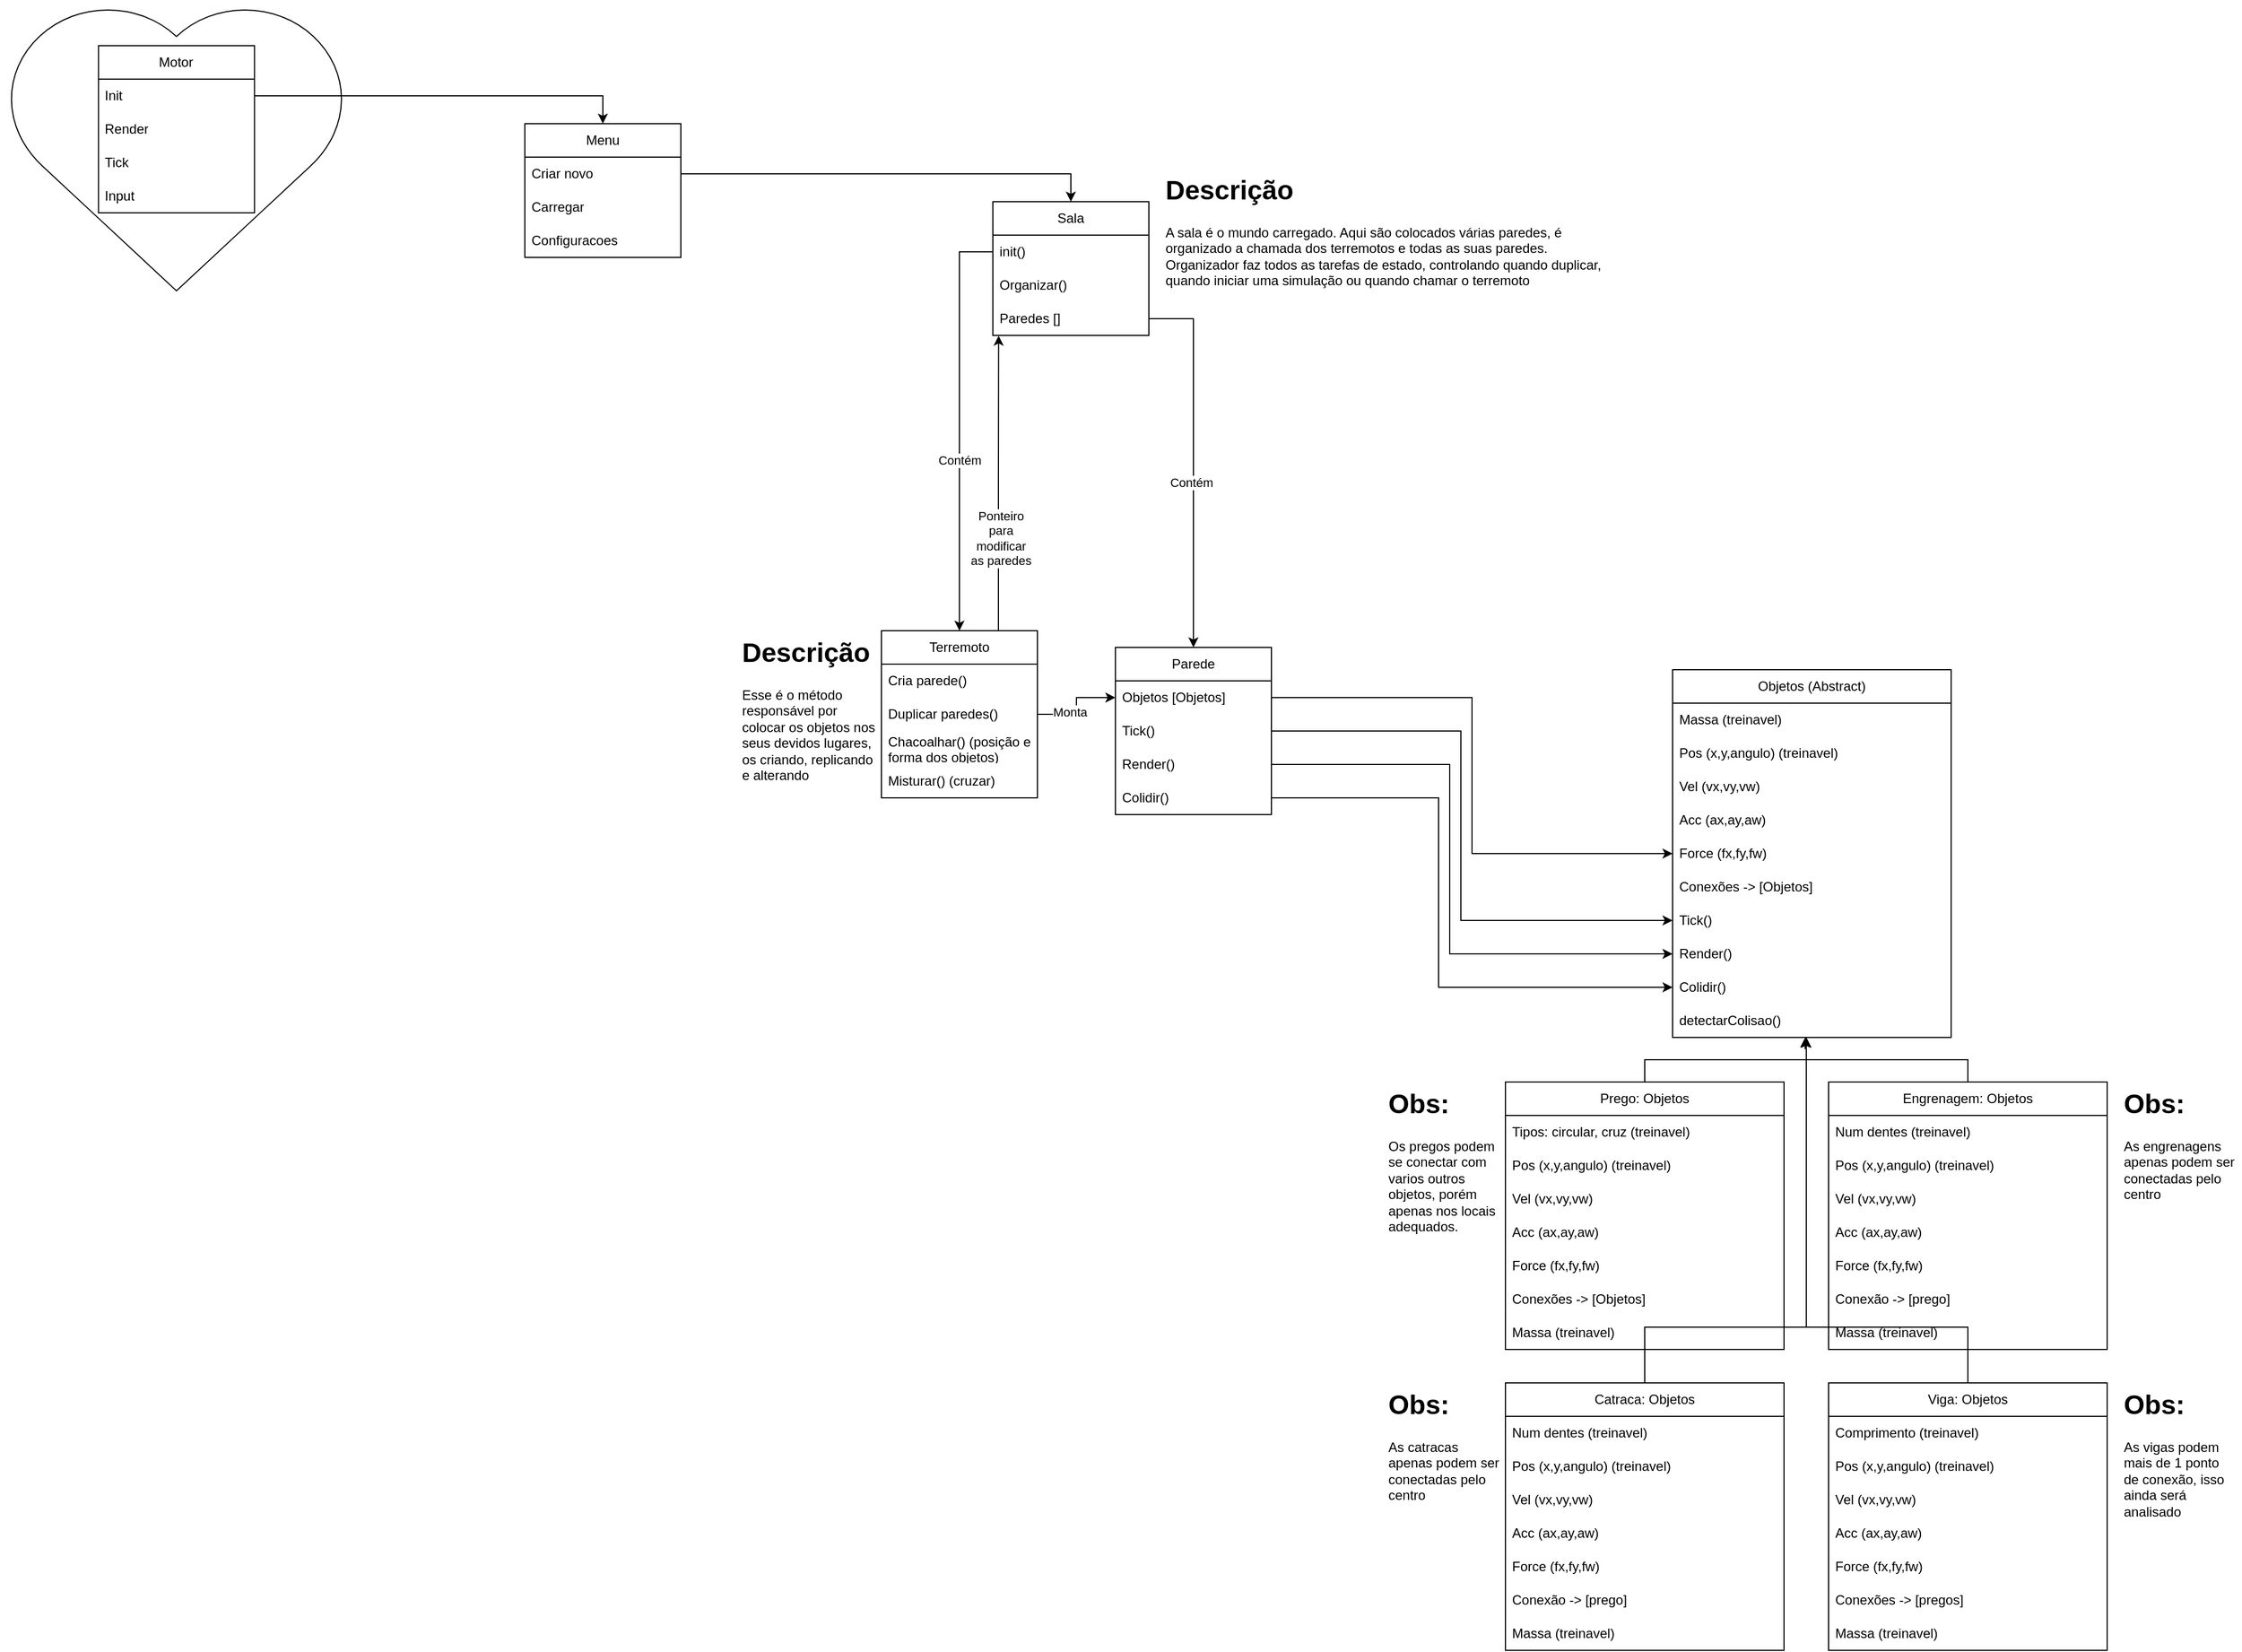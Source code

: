 <mxfile>
    <diagram id="ZBSYIIKbhlf7-BOkclBH" name="Página-1">
        <mxGraphModel dx="2560" dy="1508" grid="1" gridSize="10" guides="1" tooltips="1" connect="1" arrows="1" fold="1" page="1" pageScale="1" pageWidth="827" pageHeight="1169" math="0" shadow="0">
            <root>
                <mxCell id="0"/>
                <mxCell id="1" parent="0"/>
                <mxCell id="LWmrFQZ2lta0G_bOD1Ji-61" style="edgeStyle=orthogonalEdgeStyle;rounded=0;orthogonalLoop=1;jettySize=auto;html=1;" parent="1" source="LWmrFQZ2lta0G_bOD1Ji-2" target="9" edge="1">
                    <mxGeometry relative="1" as="geometry">
                        <Array as="points">
                            <mxPoint x="525" y="430"/>
                            <mxPoint x="380" y="430"/>
                        </Array>
                    </mxGeometry>
                </mxCell>
                <mxCell id="LWmrFQZ2lta0G_bOD1Ji-2" value="Engrenagem: Objetos" style="swimlane;fontStyle=0;childLayout=stackLayout;horizontal=1;startSize=30;horizontalStack=0;resizeParent=1;resizeParentMax=0;resizeLast=0;collapsible=1;marginBottom=0;whiteSpace=wrap;html=1;" parent="1" vertex="1">
                    <mxGeometry x="400" y="450" width="250" height="240" as="geometry"/>
                </mxCell>
                <mxCell id="LWmrFQZ2lta0G_bOD1Ji-3" value="&lt;div&gt;Num dentes (treinavel)&lt;br&gt;&lt;/div&gt;" style="text;strokeColor=none;fillColor=none;align=left;verticalAlign=middle;spacingLeft=4;spacingRight=4;overflow=hidden;points=[[0,0.5],[1,0.5]];portConstraint=eastwest;rotatable=0;whiteSpace=wrap;html=1;" parent="LWmrFQZ2lta0G_bOD1Ji-2" vertex="1">
                    <mxGeometry y="30" width="250" height="30" as="geometry"/>
                </mxCell>
                <mxCell id="LWmrFQZ2lta0G_bOD1Ji-4" value="Pos (x,y,angulo) (treinavel)" style="text;strokeColor=none;fillColor=none;align=left;verticalAlign=middle;spacingLeft=4;spacingRight=4;overflow=hidden;points=[[0,0.5],[1,0.5]];portConstraint=eastwest;rotatable=0;whiteSpace=wrap;html=1;" parent="LWmrFQZ2lta0G_bOD1Ji-2" vertex="1">
                    <mxGeometry y="60" width="250" height="30" as="geometry"/>
                </mxCell>
                <mxCell id="LWmrFQZ2lta0G_bOD1Ji-7" value="Vel (vx,vy,vw)" style="text;strokeColor=none;fillColor=none;align=left;verticalAlign=middle;spacingLeft=4;spacingRight=4;overflow=hidden;points=[[0,0.5],[1,0.5]];portConstraint=eastwest;rotatable=0;whiteSpace=wrap;html=1;" parent="LWmrFQZ2lta0G_bOD1Ji-2" vertex="1">
                    <mxGeometry y="90" width="250" height="30" as="geometry"/>
                </mxCell>
                <mxCell id="LWmrFQZ2lta0G_bOD1Ji-8" value="Acc (ax,ay,aw)" style="text;strokeColor=none;fillColor=none;align=left;verticalAlign=middle;spacingLeft=4;spacingRight=4;overflow=hidden;points=[[0,0.5],[1,0.5]];portConstraint=eastwest;rotatable=0;whiteSpace=wrap;html=1;" parent="LWmrFQZ2lta0G_bOD1Ji-2" vertex="1">
                    <mxGeometry y="120" width="250" height="30" as="geometry"/>
                </mxCell>
                <mxCell id="5" value="Force (fx,fy,fw)" style="text;strokeColor=none;fillColor=none;align=left;verticalAlign=middle;spacingLeft=4;spacingRight=4;overflow=hidden;points=[[0,0.5],[1,0.5]];portConstraint=eastwest;rotatable=0;whiteSpace=wrap;html=1;" parent="LWmrFQZ2lta0G_bOD1Ji-2" vertex="1">
                    <mxGeometry y="150" width="250" height="30" as="geometry"/>
                </mxCell>
                <mxCell id="LWmrFQZ2lta0G_bOD1Ji-17" value="Conexão -&amp;gt; [prego]" style="text;strokeColor=none;fillColor=none;align=left;verticalAlign=middle;spacingLeft=4;spacingRight=4;overflow=hidden;points=[[0,0.5],[1,0.5]];portConstraint=eastwest;rotatable=0;whiteSpace=wrap;html=1;" parent="LWmrFQZ2lta0G_bOD1Ji-2" vertex="1">
                    <mxGeometry y="180" width="250" height="30" as="geometry"/>
                </mxCell>
                <mxCell id="LWmrFQZ2lta0G_bOD1Ji-35" value="Massa (treinavel)" style="text;strokeColor=none;fillColor=none;align=left;verticalAlign=middle;spacingLeft=4;spacingRight=4;overflow=hidden;points=[[0,0.5],[1,0.5]];portConstraint=eastwest;rotatable=0;whiteSpace=wrap;html=1;" parent="LWmrFQZ2lta0G_bOD1Ji-2" vertex="1">
                    <mxGeometry y="210" width="250" height="30" as="geometry"/>
                </mxCell>
                <mxCell id="LWmrFQZ2lta0G_bOD1Ji-6" value="&lt;h1&gt;Obs:&lt;/h1&gt;&lt;div&gt;As engrenagens apenas podem ser conectadas pelo centro&lt;br&gt;&lt;/div&gt;" style="text;html=1;strokeColor=none;fillColor=none;spacing=5;spacingTop=-20;whiteSpace=wrap;overflow=hidden;rounded=0;" parent="1" vertex="1">
                    <mxGeometry x="660" y="450" width="110" height="120" as="geometry"/>
                </mxCell>
                <mxCell id="LWmrFQZ2lta0G_bOD1Ji-60" style="edgeStyle=orthogonalEdgeStyle;rounded=0;orthogonalLoop=1;jettySize=auto;html=1;" parent="1" source="LWmrFQZ2lta0G_bOD1Ji-9" target="9" edge="1">
                    <mxGeometry relative="1" as="geometry">
                        <Array as="points">
                            <mxPoint x="235" y="430"/>
                            <mxPoint x="380" y="430"/>
                        </Array>
                        <mxPoint x="380" y="410" as="targetPoint"/>
                    </mxGeometry>
                </mxCell>
                <mxCell id="LWmrFQZ2lta0G_bOD1Ji-9" value="Prego: Objetos" style="swimlane;fontStyle=0;childLayout=stackLayout;horizontal=1;startSize=30;horizontalStack=0;resizeParent=1;resizeParentMax=0;resizeLast=0;collapsible=1;marginBottom=0;whiteSpace=wrap;html=1;" parent="1" vertex="1">
                    <mxGeometry x="110" y="450" width="250" height="240" as="geometry"/>
                </mxCell>
                <mxCell id="LWmrFQZ2lta0G_bOD1Ji-10" value="&lt;div&gt;Tipos: circular, cruz (treinavel)&lt;br&gt;&lt;/div&gt;" style="text;strokeColor=none;fillColor=none;align=left;verticalAlign=middle;spacingLeft=4;spacingRight=4;overflow=hidden;points=[[0,0.5],[1,0.5]];portConstraint=eastwest;rotatable=0;whiteSpace=wrap;html=1;" parent="LWmrFQZ2lta0G_bOD1Ji-9" vertex="1">
                    <mxGeometry y="30" width="250" height="30" as="geometry"/>
                </mxCell>
                <mxCell id="LWmrFQZ2lta0G_bOD1Ji-11" value="Pos (x,y,angulo) (treinavel)" style="text;strokeColor=none;fillColor=none;align=left;verticalAlign=middle;spacingLeft=4;spacingRight=4;overflow=hidden;points=[[0,0.5],[1,0.5]];portConstraint=eastwest;rotatable=0;whiteSpace=wrap;html=1;" parent="LWmrFQZ2lta0G_bOD1Ji-9" vertex="1">
                    <mxGeometry y="60" width="250" height="30" as="geometry"/>
                </mxCell>
                <mxCell id="LWmrFQZ2lta0G_bOD1Ji-13" value="Vel (vx,vy,vw)" style="text;strokeColor=none;fillColor=none;align=left;verticalAlign=middle;spacingLeft=4;spacingRight=4;overflow=hidden;points=[[0,0.5],[1,0.5]];portConstraint=eastwest;rotatable=0;whiteSpace=wrap;html=1;" parent="LWmrFQZ2lta0G_bOD1Ji-9" vertex="1">
                    <mxGeometry y="90" width="250" height="30" as="geometry"/>
                </mxCell>
                <mxCell id="LWmrFQZ2lta0G_bOD1Ji-14" value="Acc (ax,ay,aw)" style="text;strokeColor=none;fillColor=none;align=left;verticalAlign=middle;spacingLeft=4;spacingRight=4;overflow=hidden;points=[[0,0.5],[1,0.5]];portConstraint=eastwest;rotatable=0;whiteSpace=wrap;html=1;" parent="LWmrFQZ2lta0G_bOD1Ji-9" vertex="1">
                    <mxGeometry y="120" width="250" height="30" as="geometry"/>
                </mxCell>
                <mxCell id="6" value="Force (fx,fy,fw)" style="text;strokeColor=none;fillColor=none;align=left;verticalAlign=middle;spacingLeft=4;spacingRight=4;overflow=hidden;points=[[0,0.5],[1,0.5]];portConstraint=eastwest;rotatable=0;whiteSpace=wrap;html=1;" parent="LWmrFQZ2lta0G_bOD1Ji-9" vertex="1">
                    <mxGeometry y="150" width="250" height="30" as="geometry"/>
                </mxCell>
                <mxCell id="LWmrFQZ2lta0G_bOD1Ji-18" value="Conexões -&amp;gt; [Objetos]" style="text;strokeColor=none;fillColor=none;align=left;verticalAlign=middle;spacingLeft=4;spacingRight=4;overflow=hidden;points=[[0,0.5],[1,0.5]];portConstraint=eastwest;rotatable=0;whiteSpace=wrap;html=1;" parent="LWmrFQZ2lta0G_bOD1Ji-9" vertex="1">
                    <mxGeometry y="180" width="250" height="30" as="geometry"/>
                </mxCell>
                <mxCell id="LWmrFQZ2lta0G_bOD1Ji-34" value="Massa (treinavel)" style="text;strokeColor=none;fillColor=none;align=left;verticalAlign=middle;spacingLeft=4;spacingRight=4;overflow=hidden;points=[[0,0.5],[1,0.5]];portConstraint=eastwest;rotatable=0;whiteSpace=wrap;html=1;" parent="LWmrFQZ2lta0G_bOD1Ji-9" vertex="1">
                    <mxGeometry y="210" width="250" height="30" as="geometry"/>
                </mxCell>
                <mxCell id="LWmrFQZ2lta0G_bOD1Ji-15" value="&lt;h1&gt;Obs:&lt;/h1&gt;&lt;div&gt;Os pregos podem se conectar com varios outros objetos, porém apenas nos locais adequados.&lt;br&gt;&lt;/div&gt;" style="text;html=1;strokeColor=none;fillColor=none;spacing=5;spacingTop=-20;whiteSpace=wrap;overflow=hidden;rounded=0;" parent="1" vertex="1">
                    <mxGeometry y="450" width="110" height="160" as="geometry"/>
                </mxCell>
                <mxCell id="LWmrFQZ2lta0G_bOD1Ji-62" style="edgeStyle=orthogonalEdgeStyle;rounded=0;orthogonalLoop=1;jettySize=auto;html=1;exitX=0.5;exitY=0;exitDx=0;exitDy=0;" parent="1" source="LWmrFQZ2lta0G_bOD1Ji-19" target="9" edge="1">
                    <mxGeometry relative="1" as="geometry">
                        <Array as="points">
                            <mxPoint x="525" y="670"/>
                            <mxPoint x="380" y="670"/>
                        </Array>
                        <mxPoint x="380" y="440" as="targetPoint"/>
                    </mxGeometry>
                </mxCell>
                <mxCell id="LWmrFQZ2lta0G_bOD1Ji-19" value="Viga: Objetos" style="swimlane;fontStyle=0;childLayout=stackLayout;horizontal=1;startSize=30;horizontalStack=0;resizeParent=1;resizeParentMax=0;resizeLast=0;collapsible=1;marginBottom=0;whiteSpace=wrap;html=1;" parent="1" vertex="1">
                    <mxGeometry x="400" y="720" width="250" height="240" as="geometry"/>
                </mxCell>
                <mxCell id="LWmrFQZ2lta0G_bOD1Ji-20" value="&lt;div&gt;Comprimento (treinavel)&lt;br&gt;&lt;/div&gt;" style="text;strokeColor=none;fillColor=none;align=left;verticalAlign=middle;spacingLeft=4;spacingRight=4;overflow=hidden;points=[[0,0.5],[1,0.5]];portConstraint=eastwest;rotatable=0;whiteSpace=wrap;html=1;" parent="LWmrFQZ2lta0G_bOD1Ji-19" vertex="1">
                    <mxGeometry y="30" width="250" height="30" as="geometry"/>
                </mxCell>
                <mxCell id="LWmrFQZ2lta0G_bOD1Ji-21" value="Pos (x,y,angulo) (treinavel)" style="text;strokeColor=none;fillColor=none;align=left;verticalAlign=middle;spacingLeft=4;spacingRight=4;overflow=hidden;points=[[0,0.5],[1,0.5]];portConstraint=eastwest;rotatable=0;whiteSpace=wrap;html=1;" parent="LWmrFQZ2lta0G_bOD1Ji-19" vertex="1">
                    <mxGeometry y="60" width="250" height="30" as="geometry"/>
                </mxCell>
                <mxCell id="LWmrFQZ2lta0G_bOD1Ji-23" value="Vel (vx,vy,vw)" style="text;strokeColor=none;fillColor=none;align=left;verticalAlign=middle;spacingLeft=4;spacingRight=4;overflow=hidden;points=[[0,0.5],[1,0.5]];portConstraint=eastwest;rotatable=0;whiteSpace=wrap;html=1;" parent="LWmrFQZ2lta0G_bOD1Ji-19" vertex="1">
                    <mxGeometry y="90" width="250" height="30" as="geometry"/>
                </mxCell>
                <mxCell id="LWmrFQZ2lta0G_bOD1Ji-24" value="Acc (ax,ay,aw)" style="text;strokeColor=none;fillColor=none;align=left;verticalAlign=middle;spacingLeft=4;spacingRight=4;overflow=hidden;points=[[0,0.5],[1,0.5]];portConstraint=eastwest;rotatable=0;whiteSpace=wrap;html=1;" parent="LWmrFQZ2lta0G_bOD1Ji-19" vertex="1">
                    <mxGeometry y="120" width="250" height="30" as="geometry"/>
                </mxCell>
                <mxCell id="8" value="Force (fx,fy,fw)" style="text;strokeColor=none;fillColor=none;align=left;verticalAlign=middle;spacingLeft=4;spacingRight=4;overflow=hidden;points=[[0,0.5],[1,0.5]];portConstraint=eastwest;rotatable=0;whiteSpace=wrap;html=1;" parent="LWmrFQZ2lta0G_bOD1Ji-19" vertex="1">
                    <mxGeometry y="150" width="250" height="30" as="geometry"/>
                </mxCell>
                <mxCell id="LWmrFQZ2lta0G_bOD1Ji-25" value="Conexões -&amp;gt; [pregos]" style="text;strokeColor=none;fillColor=none;align=left;verticalAlign=middle;spacingLeft=4;spacingRight=4;overflow=hidden;points=[[0,0.5],[1,0.5]];portConstraint=eastwest;rotatable=0;whiteSpace=wrap;html=1;" parent="LWmrFQZ2lta0G_bOD1Ji-19" vertex="1">
                    <mxGeometry y="180" width="250" height="30" as="geometry"/>
                </mxCell>
                <mxCell id="LWmrFQZ2lta0G_bOD1Ji-37" value="Massa (treinavel)" style="text;strokeColor=none;fillColor=none;align=left;verticalAlign=middle;spacingLeft=4;spacingRight=4;overflow=hidden;points=[[0,0.5],[1,0.5]];portConstraint=eastwest;rotatable=0;whiteSpace=wrap;html=1;" parent="LWmrFQZ2lta0G_bOD1Ji-19" vertex="1">
                    <mxGeometry y="210" width="250" height="30" as="geometry"/>
                </mxCell>
                <mxCell id="LWmrFQZ2lta0G_bOD1Ji-26" value="&lt;h1&gt;Obs:&lt;/h1&gt;&lt;div&gt;As vigas podem mais de 1 ponto de conexão, isso ainda será analisado&lt;br&gt;&lt;/div&gt;" style="text;html=1;strokeColor=none;fillColor=none;spacing=5;spacingTop=-20;whiteSpace=wrap;overflow=hidden;rounded=0;" parent="1" vertex="1">
                    <mxGeometry x="660" y="720" width="110" height="120" as="geometry"/>
                </mxCell>
                <mxCell id="LWmrFQZ2lta0G_bOD1Ji-63" style="edgeStyle=orthogonalEdgeStyle;rounded=0;orthogonalLoop=1;jettySize=auto;html=1;exitX=0.5;exitY=0;exitDx=0;exitDy=0;" parent="1" source="LWmrFQZ2lta0G_bOD1Ji-27" target="9" edge="1">
                    <mxGeometry relative="1" as="geometry">
                        <Array as="points">
                            <mxPoint x="235" y="670"/>
                            <mxPoint x="380" y="670"/>
                            <mxPoint x="380" y="420"/>
                            <mxPoint x="379" y="420"/>
                        </Array>
                    </mxGeometry>
                </mxCell>
                <mxCell id="LWmrFQZ2lta0G_bOD1Ji-27" value="Catraca: Objetos" style="swimlane;fontStyle=0;childLayout=stackLayout;horizontal=1;startSize=30;horizontalStack=0;resizeParent=1;resizeParentMax=0;resizeLast=0;collapsible=1;marginBottom=0;whiteSpace=wrap;html=1;" parent="1" vertex="1">
                    <mxGeometry x="110" y="720" width="250" height="240" as="geometry"/>
                </mxCell>
                <mxCell id="LWmrFQZ2lta0G_bOD1Ji-28" value="&lt;div&gt;Num dentes (treinavel)&lt;br&gt;&lt;/div&gt;" style="text;strokeColor=none;fillColor=none;align=left;verticalAlign=middle;spacingLeft=4;spacingRight=4;overflow=hidden;points=[[0,0.5],[1,0.5]];portConstraint=eastwest;rotatable=0;whiteSpace=wrap;html=1;" parent="LWmrFQZ2lta0G_bOD1Ji-27" vertex="1">
                    <mxGeometry y="30" width="250" height="30" as="geometry"/>
                </mxCell>
                <mxCell id="LWmrFQZ2lta0G_bOD1Ji-29" value="Pos (x,y,angulo) (treinavel)" style="text;strokeColor=none;fillColor=none;align=left;verticalAlign=middle;spacingLeft=4;spacingRight=4;overflow=hidden;points=[[0,0.5],[1,0.5]];portConstraint=eastwest;rotatable=0;whiteSpace=wrap;html=1;" parent="LWmrFQZ2lta0G_bOD1Ji-27" vertex="1">
                    <mxGeometry y="60" width="250" height="30" as="geometry"/>
                </mxCell>
                <mxCell id="LWmrFQZ2lta0G_bOD1Ji-30" value="Vel (vx,vy,vw)" style="text;strokeColor=none;fillColor=none;align=left;verticalAlign=middle;spacingLeft=4;spacingRight=4;overflow=hidden;points=[[0,0.5],[1,0.5]];portConstraint=eastwest;rotatable=0;whiteSpace=wrap;html=1;" parent="LWmrFQZ2lta0G_bOD1Ji-27" vertex="1">
                    <mxGeometry y="90" width="250" height="30" as="geometry"/>
                </mxCell>
                <mxCell id="LWmrFQZ2lta0G_bOD1Ji-31" value="Acc (ax,ay,aw)" style="text;strokeColor=none;fillColor=none;align=left;verticalAlign=middle;spacingLeft=4;spacingRight=4;overflow=hidden;points=[[0,0.5],[1,0.5]];portConstraint=eastwest;rotatable=0;whiteSpace=wrap;html=1;" parent="LWmrFQZ2lta0G_bOD1Ji-27" vertex="1">
                    <mxGeometry y="120" width="250" height="30" as="geometry"/>
                </mxCell>
                <mxCell id="7" value="Force (fx,fy,fw)" style="text;strokeColor=none;fillColor=none;align=left;verticalAlign=middle;spacingLeft=4;spacingRight=4;overflow=hidden;points=[[0,0.5],[1,0.5]];portConstraint=eastwest;rotatable=0;whiteSpace=wrap;html=1;" parent="LWmrFQZ2lta0G_bOD1Ji-27" vertex="1">
                    <mxGeometry y="150" width="250" height="30" as="geometry"/>
                </mxCell>
                <mxCell id="LWmrFQZ2lta0G_bOD1Ji-32" value="Conexão -&amp;gt; [prego]" style="text;strokeColor=none;fillColor=none;align=left;verticalAlign=middle;spacingLeft=4;spacingRight=4;overflow=hidden;points=[[0,0.5],[1,0.5]];portConstraint=eastwest;rotatable=0;whiteSpace=wrap;html=1;" parent="LWmrFQZ2lta0G_bOD1Ji-27" vertex="1">
                    <mxGeometry y="180" width="250" height="30" as="geometry"/>
                </mxCell>
                <mxCell id="LWmrFQZ2lta0G_bOD1Ji-38" value="Massa (treinavel)" style="text;strokeColor=none;fillColor=none;align=left;verticalAlign=middle;spacingLeft=4;spacingRight=4;overflow=hidden;points=[[0,0.5],[1,0.5]];portConstraint=eastwest;rotatable=0;whiteSpace=wrap;html=1;" parent="LWmrFQZ2lta0G_bOD1Ji-27" vertex="1">
                    <mxGeometry y="210" width="250" height="30" as="geometry"/>
                </mxCell>
                <mxCell id="LWmrFQZ2lta0G_bOD1Ji-33" value="&lt;h1&gt;Obs:&lt;/h1&gt;&lt;div&gt;As catracas apenas podem ser conectadas pelo centro&lt;/div&gt;" style="text;html=1;strokeColor=none;fillColor=none;spacing=5;spacingTop=-20;whiteSpace=wrap;overflow=hidden;rounded=0;" parent="1" vertex="1">
                    <mxGeometry y="720" width="110" height="120" as="geometry"/>
                </mxCell>
                <mxCell id="LWmrFQZ2lta0G_bOD1Ji-40" value=" Objetos (Abstract)" style="swimlane;fontStyle=0;childLayout=stackLayout;horizontal=1;startSize=30;horizontalStack=0;resizeParent=1;resizeParentMax=0;resizeLast=0;collapsible=1;marginBottom=0;whiteSpace=wrap;html=1;" parent="1" vertex="1">
                    <mxGeometry x="260" y="80" width="250" height="330" as="geometry"/>
                </mxCell>
                <mxCell id="LWmrFQZ2lta0G_bOD1Ji-41" value="Massa (treinavel)" style="text;strokeColor=none;fillColor=none;align=left;verticalAlign=middle;spacingLeft=4;spacingRight=4;overflow=hidden;points=[[0,0.5],[1,0.5]];portConstraint=eastwest;rotatable=0;whiteSpace=wrap;html=1;" parent="LWmrFQZ2lta0G_bOD1Ji-40" vertex="1">
                    <mxGeometry y="30" width="250" height="30" as="geometry"/>
                </mxCell>
                <mxCell id="LWmrFQZ2lta0G_bOD1Ji-42" value="Pos (x,y,angulo) (treinavel)" style="text;strokeColor=none;fillColor=none;align=left;verticalAlign=middle;spacingLeft=4;spacingRight=4;overflow=hidden;points=[[0,0.5],[1,0.5]];portConstraint=eastwest;rotatable=0;whiteSpace=wrap;html=1;" parent="LWmrFQZ2lta0G_bOD1Ji-40" vertex="1">
                    <mxGeometry y="60" width="250" height="30" as="geometry"/>
                </mxCell>
                <mxCell id="LWmrFQZ2lta0G_bOD1Ji-43" value="Vel (vx,vy,vw)" style="text;strokeColor=none;fillColor=none;align=left;verticalAlign=middle;spacingLeft=4;spacingRight=4;overflow=hidden;points=[[0,0.5],[1,0.5]];portConstraint=eastwest;rotatable=0;whiteSpace=wrap;html=1;" parent="LWmrFQZ2lta0G_bOD1Ji-40" vertex="1">
                    <mxGeometry y="90" width="250" height="30" as="geometry"/>
                </mxCell>
                <mxCell id="LWmrFQZ2lta0G_bOD1Ji-44" value="Acc (ax,ay,aw)" style="text;strokeColor=none;fillColor=none;align=left;verticalAlign=middle;spacingLeft=4;spacingRight=4;overflow=hidden;points=[[0,0.5],[1,0.5]];portConstraint=eastwest;rotatable=0;whiteSpace=wrap;html=1;" parent="LWmrFQZ2lta0G_bOD1Ji-40" vertex="1">
                    <mxGeometry y="120" width="250" height="30" as="geometry"/>
                </mxCell>
                <mxCell id="4" value="Force (fx,fy,fw)" style="text;strokeColor=none;fillColor=none;align=left;verticalAlign=middle;spacingLeft=4;spacingRight=4;overflow=hidden;points=[[0,0.5],[1,0.5]];portConstraint=eastwest;rotatable=0;whiteSpace=wrap;html=1;" parent="LWmrFQZ2lta0G_bOD1Ji-40" vertex="1">
                    <mxGeometry y="150" width="250" height="30" as="geometry"/>
                </mxCell>
                <mxCell id="LWmrFQZ2lta0G_bOD1Ji-45" value="Conexões -&amp;gt; [Objetos]" style="text;strokeColor=none;fillColor=none;align=left;verticalAlign=middle;spacingLeft=4;spacingRight=4;overflow=hidden;points=[[0,0.5],[1,0.5]];portConstraint=eastwest;rotatable=0;whiteSpace=wrap;html=1;" parent="LWmrFQZ2lta0G_bOD1Ji-40" vertex="1">
                    <mxGeometry y="180" width="250" height="30" as="geometry"/>
                </mxCell>
                <mxCell id="LWmrFQZ2lta0G_bOD1Ji-47" value="Tick()" style="text;strokeColor=none;fillColor=none;align=left;verticalAlign=middle;spacingLeft=4;spacingRight=4;overflow=hidden;points=[[0,0.5],[1,0.5]];portConstraint=eastwest;rotatable=0;whiteSpace=wrap;html=1;" parent="LWmrFQZ2lta0G_bOD1Ji-40" vertex="1">
                    <mxGeometry y="210" width="250" height="30" as="geometry"/>
                </mxCell>
                <mxCell id="LWmrFQZ2lta0G_bOD1Ji-48" value="Render()" style="text;strokeColor=none;fillColor=none;align=left;verticalAlign=middle;spacingLeft=4;spacingRight=4;overflow=hidden;points=[[0,0.5],[1,0.5]];portConstraint=eastwest;rotatable=0;whiteSpace=wrap;html=1;" parent="LWmrFQZ2lta0G_bOD1Ji-40" vertex="1">
                    <mxGeometry y="240" width="250" height="30" as="geometry"/>
                </mxCell>
                <mxCell id="LWmrFQZ2lta0G_bOD1Ji-49" value="Colidir()" style="text;strokeColor=none;fillColor=none;align=left;verticalAlign=middle;spacingLeft=4;spacingRight=4;overflow=hidden;points=[[0,0.5],[1,0.5]];portConstraint=eastwest;rotatable=0;whiteSpace=wrap;html=1;" parent="LWmrFQZ2lta0G_bOD1Ji-40" vertex="1">
                    <mxGeometry y="270" width="250" height="30" as="geometry"/>
                </mxCell>
                <mxCell id="9" value="detectarColisao()" style="text;strokeColor=none;fillColor=none;align=left;verticalAlign=middle;spacingLeft=4;spacingRight=4;overflow=hidden;points=[[0,0.5],[1,0.5]];portConstraint=eastwest;rotatable=0;whiteSpace=wrap;html=1;" vertex="1" parent="LWmrFQZ2lta0G_bOD1Ji-40">
                    <mxGeometry y="300" width="250" height="30" as="geometry"/>
                </mxCell>
                <mxCell id="LWmrFQZ2lta0G_bOD1Ji-50" value="Parede" style="swimlane;fontStyle=0;childLayout=stackLayout;horizontal=1;startSize=30;horizontalStack=0;resizeParent=1;resizeParentMax=0;resizeLast=0;collapsible=1;marginBottom=0;whiteSpace=wrap;html=1;" parent="1" vertex="1">
                    <mxGeometry x="-240" y="60" width="140" height="150" as="geometry"/>
                </mxCell>
                <mxCell id="LWmrFQZ2lta0G_bOD1Ji-51" value="Objetos [Objetos]" style="text;strokeColor=none;fillColor=none;align=left;verticalAlign=middle;spacingLeft=4;spacingRight=4;overflow=hidden;points=[[0,0.5],[1,0.5]];portConstraint=eastwest;rotatable=0;whiteSpace=wrap;html=1;" parent="LWmrFQZ2lta0G_bOD1Ji-50" vertex="1">
                    <mxGeometry y="30" width="140" height="30" as="geometry"/>
                </mxCell>
                <mxCell id="LWmrFQZ2lta0G_bOD1Ji-52" value="Tick()" style="text;strokeColor=none;fillColor=none;align=left;verticalAlign=middle;spacingLeft=4;spacingRight=4;overflow=hidden;points=[[0,0.5],[1,0.5]];portConstraint=eastwest;rotatable=0;whiteSpace=wrap;html=1;" parent="LWmrFQZ2lta0G_bOD1Ji-50" vertex="1">
                    <mxGeometry y="60" width="140" height="30" as="geometry"/>
                </mxCell>
                <mxCell id="LWmrFQZ2lta0G_bOD1Ji-53" value="Render()" style="text;strokeColor=none;fillColor=none;align=left;verticalAlign=middle;spacingLeft=4;spacingRight=4;overflow=hidden;points=[[0,0.5],[1,0.5]];portConstraint=eastwest;rotatable=0;whiteSpace=wrap;html=1;" parent="LWmrFQZ2lta0G_bOD1Ji-50" vertex="1">
                    <mxGeometry y="90" width="140" height="30" as="geometry"/>
                </mxCell>
                <mxCell id="LWmrFQZ2lta0G_bOD1Ji-55" value="Colidir()" style="text;strokeColor=none;fillColor=none;align=left;verticalAlign=middle;spacingLeft=4;spacingRight=4;overflow=hidden;points=[[0,0.5],[1,0.5]];portConstraint=eastwest;rotatable=0;whiteSpace=wrap;html=1;" parent="LWmrFQZ2lta0G_bOD1Ji-50" vertex="1">
                    <mxGeometry y="120" width="140" height="30" as="geometry"/>
                </mxCell>
                <mxCell id="LWmrFQZ2lta0G_bOD1Ji-56" style="edgeStyle=orthogonalEdgeStyle;rounded=0;orthogonalLoop=1;jettySize=auto;html=1;" parent="1" source="LWmrFQZ2lta0G_bOD1Ji-51" target="LWmrFQZ2lta0G_bOD1Ji-40" edge="1">
                    <mxGeometry relative="1" as="geometry"/>
                </mxCell>
                <mxCell id="LWmrFQZ2lta0G_bOD1Ji-57" style="edgeStyle=orthogonalEdgeStyle;rounded=0;orthogonalLoop=1;jettySize=auto;html=1;" parent="1" source="LWmrFQZ2lta0G_bOD1Ji-52" target="LWmrFQZ2lta0G_bOD1Ji-47" edge="1">
                    <mxGeometry relative="1" as="geometry">
                        <Array as="points">
                            <mxPoint x="70" y="135"/>
                            <mxPoint x="70" y="305"/>
                        </Array>
                    </mxGeometry>
                </mxCell>
                <mxCell id="LWmrFQZ2lta0G_bOD1Ji-58" style="edgeStyle=orthogonalEdgeStyle;rounded=0;orthogonalLoop=1;jettySize=auto;html=1;entryX=0;entryY=0.5;entryDx=0;entryDy=0;" parent="1" source="LWmrFQZ2lta0G_bOD1Ji-53" target="LWmrFQZ2lta0G_bOD1Ji-48" edge="1">
                    <mxGeometry relative="1" as="geometry">
                        <Array as="points">
                            <mxPoint x="60" y="165"/>
                            <mxPoint x="60" y="335"/>
                        </Array>
                    </mxGeometry>
                </mxCell>
                <mxCell id="LWmrFQZ2lta0G_bOD1Ji-59" style="edgeStyle=orthogonalEdgeStyle;rounded=0;orthogonalLoop=1;jettySize=auto;html=1;entryX=0;entryY=0.5;entryDx=0;entryDy=0;" parent="1" source="LWmrFQZ2lta0G_bOD1Ji-55" target="LWmrFQZ2lta0G_bOD1Ji-49" edge="1">
                    <mxGeometry relative="1" as="geometry">
                        <Array as="points">
                            <mxPoint x="50" y="195"/>
                            <mxPoint x="50" y="365"/>
                        </Array>
                    </mxGeometry>
                </mxCell>
                <mxCell id="LWmrFQZ2lta0G_bOD1Ji-69" style="edgeStyle=orthogonalEdgeStyle;rounded=0;orthogonalLoop=1;jettySize=auto;html=1;entryX=0;entryY=0.5;entryDx=0;entryDy=0;" parent="1" source="LWmrFQZ2lta0G_bOD1Ji-65" target="LWmrFQZ2lta0G_bOD1Ji-51" edge="1">
                    <mxGeometry relative="1" as="geometry"/>
                </mxCell>
                <mxCell id="iTmdULyDloZxA0Z17608-20" value="Monta" style="edgeLabel;html=1;align=center;verticalAlign=middle;resizable=0;points=[];" parent="LWmrFQZ2lta0G_bOD1Ji-69" vertex="1" connectable="0">
                    <mxGeometry x="-0.327" y="2" relative="1" as="geometry">
                        <mxPoint as="offset"/>
                    </mxGeometry>
                </mxCell>
                <mxCell id="LWmrFQZ2lta0G_bOD1Ji-65" value="Terremoto" style="swimlane;fontStyle=0;childLayout=stackLayout;horizontal=1;startSize=30;horizontalStack=0;resizeParent=1;resizeParentMax=0;resizeLast=0;collapsible=1;marginBottom=0;whiteSpace=wrap;html=1;" parent="1" vertex="1">
                    <mxGeometry x="-450" y="45" width="140" height="150" as="geometry"/>
                </mxCell>
                <mxCell id="LWmrFQZ2lta0G_bOD1Ji-66" value="Cria parede()" style="text;strokeColor=none;fillColor=none;align=left;verticalAlign=middle;spacingLeft=4;spacingRight=4;overflow=hidden;points=[[0,0.5],[1,0.5]];portConstraint=eastwest;rotatable=0;whiteSpace=wrap;html=1;" parent="LWmrFQZ2lta0G_bOD1Ji-65" vertex="1">
                    <mxGeometry y="30" width="140" height="30" as="geometry"/>
                </mxCell>
                <mxCell id="LWmrFQZ2lta0G_bOD1Ji-67" value="Duplicar paredes()" style="text;strokeColor=none;fillColor=none;align=left;verticalAlign=middle;spacingLeft=4;spacingRight=4;overflow=hidden;points=[[0,0.5],[1,0.5]];portConstraint=eastwest;rotatable=0;whiteSpace=wrap;html=1;" parent="LWmrFQZ2lta0G_bOD1Ji-65" vertex="1">
                    <mxGeometry y="60" width="140" height="30" as="geometry"/>
                </mxCell>
                <mxCell id="LWmrFQZ2lta0G_bOD1Ji-68" value="Chacoalhar() (posição e forma dos objetos)" style="text;strokeColor=none;fillColor=none;align=left;verticalAlign=middle;spacingLeft=4;spacingRight=4;overflow=hidden;points=[[0,0.5],[1,0.5]];portConstraint=eastwest;rotatable=0;whiteSpace=wrap;html=1;" parent="LWmrFQZ2lta0G_bOD1Ji-65" vertex="1">
                    <mxGeometry y="90" width="140" height="30" as="geometry"/>
                </mxCell>
                <mxCell id="iTmdULyDloZxA0Z17608-27" value="Misturar() (cruzar)" style="text;strokeColor=none;fillColor=none;align=left;verticalAlign=middle;spacingLeft=4;spacingRight=4;overflow=hidden;points=[[0,0.5],[1,0.5]];portConstraint=eastwest;rotatable=0;whiteSpace=wrap;html=1;" parent="LWmrFQZ2lta0G_bOD1Ji-65" vertex="1">
                    <mxGeometry y="120" width="140" height="30" as="geometry"/>
                </mxCell>
                <mxCell id="LWmrFQZ2lta0G_bOD1Ji-70" value="&lt;h1&gt;Descrição&lt;/h1&gt;&lt;p&gt;Esse é o método responsável por colocar os objetos nos seus devidos lugares, os criando, replicando e alterando&lt;br&gt;&lt;/p&gt;" style="text;html=1;strokeColor=none;fillColor=none;spacing=5;spacingTop=-20;whiteSpace=wrap;overflow=hidden;rounded=0;" parent="1" vertex="1">
                    <mxGeometry x="-580" y="45" width="130" height="145" as="geometry"/>
                </mxCell>
                <mxCell id="iTmdULyDloZxA0Z17608-5" value="" style="verticalLabelPosition=bottom;verticalAlign=top;html=1;shape=mxgraph.basic.heart" parent="1" vertex="1">
                    <mxGeometry x="-1240" y="-520" width="314.74" height="260" as="geometry"/>
                </mxCell>
                <mxCell id="iTmdULyDloZxA0Z17608-1" value="Motor" style="swimlane;fontStyle=0;childLayout=stackLayout;horizontal=1;startSize=30;horizontalStack=0;resizeParent=1;resizeParentMax=0;resizeLast=0;collapsible=1;marginBottom=0;whiteSpace=wrap;html=1;" parent="1" vertex="1">
                    <mxGeometry x="-1152.63" y="-480" width="140" height="150" as="geometry"/>
                </mxCell>
                <mxCell id="iTmdULyDloZxA0Z17608-2" value="Init" style="text;strokeColor=none;fillColor=none;align=left;verticalAlign=middle;spacingLeft=4;spacingRight=4;overflow=hidden;points=[[0,0.5],[1,0.5]];portConstraint=eastwest;rotatable=0;whiteSpace=wrap;html=1;" parent="iTmdULyDloZxA0Z17608-1" vertex="1">
                    <mxGeometry y="30" width="140" height="30" as="geometry"/>
                </mxCell>
                <mxCell id="iTmdULyDloZxA0Z17608-3" value="Render" style="text;strokeColor=none;fillColor=none;align=left;verticalAlign=middle;spacingLeft=4;spacingRight=4;overflow=hidden;points=[[0,0.5],[1,0.5]];portConstraint=eastwest;rotatable=0;whiteSpace=wrap;html=1;" parent="iTmdULyDloZxA0Z17608-1" vertex="1">
                    <mxGeometry y="60" width="140" height="30" as="geometry"/>
                </mxCell>
                <mxCell id="iTmdULyDloZxA0Z17608-4" value="Tick" style="text;strokeColor=none;fillColor=none;align=left;verticalAlign=middle;spacingLeft=4;spacingRight=4;overflow=hidden;points=[[0,0.5],[1,0.5]];portConstraint=eastwest;rotatable=0;whiteSpace=wrap;html=1;" parent="iTmdULyDloZxA0Z17608-1" vertex="1">
                    <mxGeometry y="90" width="140" height="30" as="geometry"/>
                </mxCell>
                <mxCell id="iTmdULyDloZxA0Z17608-11" value="Input" style="text;strokeColor=none;fillColor=none;align=left;verticalAlign=middle;spacingLeft=4;spacingRight=4;overflow=hidden;points=[[0,0.5],[1,0.5]];portConstraint=eastwest;rotatable=0;whiteSpace=wrap;html=1;" parent="iTmdULyDloZxA0Z17608-1" vertex="1">
                    <mxGeometry y="120" width="140" height="30" as="geometry"/>
                </mxCell>
                <mxCell id="iTmdULyDloZxA0Z17608-6" value="Menu" style="swimlane;fontStyle=0;childLayout=stackLayout;horizontal=1;startSize=30;horizontalStack=0;resizeParent=1;resizeParentMax=0;resizeLast=0;collapsible=1;marginBottom=0;whiteSpace=wrap;html=1;" parent="1" vertex="1">
                    <mxGeometry x="-770" y="-410" width="140" height="120" as="geometry"/>
                </mxCell>
                <mxCell id="iTmdULyDloZxA0Z17608-7" value="Criar novo" style="text;strokeColor=none;fillColor=none;align=left;verticalAlign=middle;spacingLeft=4;spacingRight=4;overflow=hidden;points=[[0,0.5],[1,0.5]];portConstraint=eastwest;rotatable=0;whiteSpace=wrap;html=1;" parent="iTmdULyDloZxA0Z17608-6" vertex="1">
                    <mxGeometry y="30" width="140" height="30" as="geometry"/>
                </mxCell>
                <mxCell id="iTmdULyDloZxA0Z17608-8" value="Carregar" style="text;strokeColor=none;fillColor=none;align=left;verticalAlign=middle;spacingLeft=4;spacingRight=4;overflow=hidden;points=[[0,0.5],[1,0.5]];portConstraint=eastwest;rotatable=0;whiteSpace=wrap;html=1;" parent="iTmdULyDloZxA0Z17608-6" vertex="1">
                    <mxGeometry y="60" width="140" height="30" as="geometry"/>
                </mxCell>
                <mxCell id="iTmdULyDloZxA0Z17608-9" value="Configuracoes" style="text;strokeColor=none;fillColor=none;align=left;verticalAlign=middle;spacingLeft=4;spacingRight=4;overflow=hidden;points=[[0,0.5],[1,0.5]];portConstraint=eastwest;rotatable=0;whiteSpace=wrap;html=1;" parent="iTmdULyDloZxA0Z17608-6" vertex="1">
                    <mxGeometry y="90" width="140" height="30" as="geometry"/>
                </mxCell>
                <mxCell id="iTmdULyDloZxA0Z17608-10" style="edgeStyle=orthogonalEdgeStyle;rounded=0;orthogonalLoop=1;jettySize=auto;html=1;entryX=0.5;entryY=0;entryDx=0;entryDy=0;" parent="1" source="iTmdULyDloZxA0Z17608-2" target="iTmdULyDloZxA0Z17608-6" edge="1">
                    <mxGeometry relative="1" as="geometry"/>
                </mxCell>
                <mxCell id="iTmdULyDloZxA0Z17608-13" value="Sala" style="swimlane;fontStyle=0;childLayout=stackLayout;horizontal=1;startSize=30;horizontalStack=0;resizeParent=1;resizeParentMax=0;resizeLast=0;collapsible=1;marginBottom=0;whiteSpace=wrap;html=1;" parent="1" vertex="1">
                    <mxGeometry x="-350" y="-340" width="140" height="120" as="geometry"/>
                </mxCell>
                <mxCell id="iTmdULyDloZxA0Z17608-14" value="init()" style="text;strokeColor=none;fillColor=none;align=left;verticalAlign=middle;spacingLeft=4;spacingRight=4;overflow=hidden;points=[[0,0.5],[1,0.5]];portConstraint=eastwest;rotatable=0;whiteSpace=wrap;html=1;" parent="iTmdULyDloZxA0Z17608-13" vertex="1">
                    <mxGeometry y="30" width="140" height="30" as="geometry"/>
                </mxCell>
                <mxCell id="iTmdULyDloZxA0Z17608-15" value="Organizar()" style="text;strokeColor=none;fillColor=none;align=left;verticalAlign=middle;spacingLeft=4;spacingRight=4;overflow=hidden;points=[[0,0.5],[1,0.5]];portConstraint=eastwest;rotatable=0;whiteSpace=wrap;html=1;" parent="iTmdULyDloZxA0Z17608-13" vertex="1">
                    <mxGeometry y="60" width="140" height="30" as="geometry"/>
                </mxCell>
                <mxCell id="iTmdULyDloZxA0Z17608-16" value="Paredes []" style="text;strokeColor=none;fillColor=none;align=left;verticalAlign=middle;spacingLeft=4;spacingRight=4;overflow=hidden;points=[[0,0.5],[1,0.5]];portConstraint=eastwest;rotatable=0;whiteSpace=wrap;html=1;" parent="iTmdULyDloZxA0Z17608-13" vertex="1">
                    <mxGeometry y="90" width="140" height="30" as="geometry"/>
                </mxCell>
                <mxCell id="iTmdULyDloZxA0Z17608-17" style="edgeStyle=orthogonalEdgeStyle;rounded=0;orthogonalLoop=1;jettySize=auto;html=1;entryX=0.5;entryY=0;entryDx=0;entryDy=0;" parent="1" source="iTmdULyDloZxA0Z17608-7" target="iTmdULyDloZxA0Z17608-13" edge="1">
                    <mxGeometry relative="1" as="geometry"/>
                </mxCell>
                <mxCell id="iTmdULyDloZxA0Z17608-18" style="edgeStyle=orthogonalEdgeStyle;rounded=0;orthogonalLoop=1;jettySize=auto;html=1;entryX=0.5;entryY=0;entryDx=0;entryDy=0;" parent="1" source="iTmdULyDloZxA0Z17608-14" target="LWmrFQZ2lta0G_bOD1Ji-65" edge="1">
                    <mxGeometry relative="1" as="geometry"/>
                </mxCell>
                <mxCell id="iTmdULyDloZxA0Z17608-22" value="Contém" style="edgeLabel;html=1;align=center;verticalAlign=middle;resizable=0;points=[];" parent="iTmdULyDloZxA0Z17608-18" vertex="1" connectable="0">
                    <mxGeometry x="0.17" relative="1" as="geometry">
                        <mxPoint as="offset"/>
                    </mxGeometry>
                </mxCell>
                <mxCell id="iTmdULyDloZxA0Z17608-19" style="edgeStyle=orthogonalEdgeStyle;rounded=0;orthogonalLoop=1;jettySize=auto;html=1;entryX=0.5;entryY=0;entryDx=0;entryDy=0;" parent="1" source="iTmdULyDloZxA0Z17608-16" target="LWmrFQZ2lta0G_bOD1Ji-50" edge="1">
                    <mxGeometry relative="1" as="geometry"/>
                </mxCell>
                <mxCell id="iTmdULyDloZxA0Z17608-21" value="Contém" style="edgeLabel;html=1;align=center;verticalAlign=middle;resizable=0;points=[];" parent="iTmdULyDloZxA0Z17608-19" vertex="1" connectable="0">
                    <mxGeometry x="0.116" y="-2" relative="1" as="geometry">
                        <mxPoint as="offset"/>
                    </mxGeometry>
                </mxCell>
                <mxCell id="iTmdULyDloZxA0Z17608-23" value="&lt;h1&gt;Descrição&lt;/h1&gt;&lt;div&gt;A sala é o mundo carregado. Aqui são colocados várias paredes, é organizado a chamada dos terremotos e todas as suas paredes.&lt;/div&gt;&lt;div&gt;Organizador faz todos as tarefas de estado, controlando quando duplicar, quando iniciar uma simulação ou quando chamar o terremoto&lt;/div&gt;" style="text;html=1;strokeColor=none;fillColor=none;spacing=5;spacingTop=-20;whiteSpace=wrap;overflow=hidden;rounded=0;" parent="1" vertex="1">
                    <mxGeometry x="-200" y="-370" width="400" height="150" as="geometry"/>
                </mxCell>
                <mxCell id="iTmdULyDloZxA0Z17608-24" style="edgeStyle=orthogonalEdgeStyle;rounded=0;orthogonalLoop=1;jettySize=auto;html=1;exitX=0.75;exitY=0;exitDx=0;exitDy=0;entryX=0.037;entryY=1.007;entryDx=0;entryDy=0;entryPerimeter=0;" parent="1" source="LWmrFQZ2lta0G_bOD1Ji-65" target="iTmdULyDloZxA0Z17608-16" edge="1">
                    <mxGeometry relative="1" as="geometry"/>
                </mxCell>
                <mxCell id="iTmdULyDloZxA0Z17608-25" value="Ponteiro&lt;br&gt;para&lt;br&gt;modificar&lt;br&gt;as paredes" style="edgeLabel;html=1;align=center;verticalAlign=middle;resizable=0;points=[];" parent="iTmdULyDloZxA0Z17608-24" vertex="1" connectable="0">
                    <mxGeometry x="-0.369" y="-2" relative="1" as="geometry">
                        <mxPoint as="offset"/>
                    </mxGeometry>
                </mxCell>
            </root>
        </mxGraphModel>
    </diagram>
</mxfile>